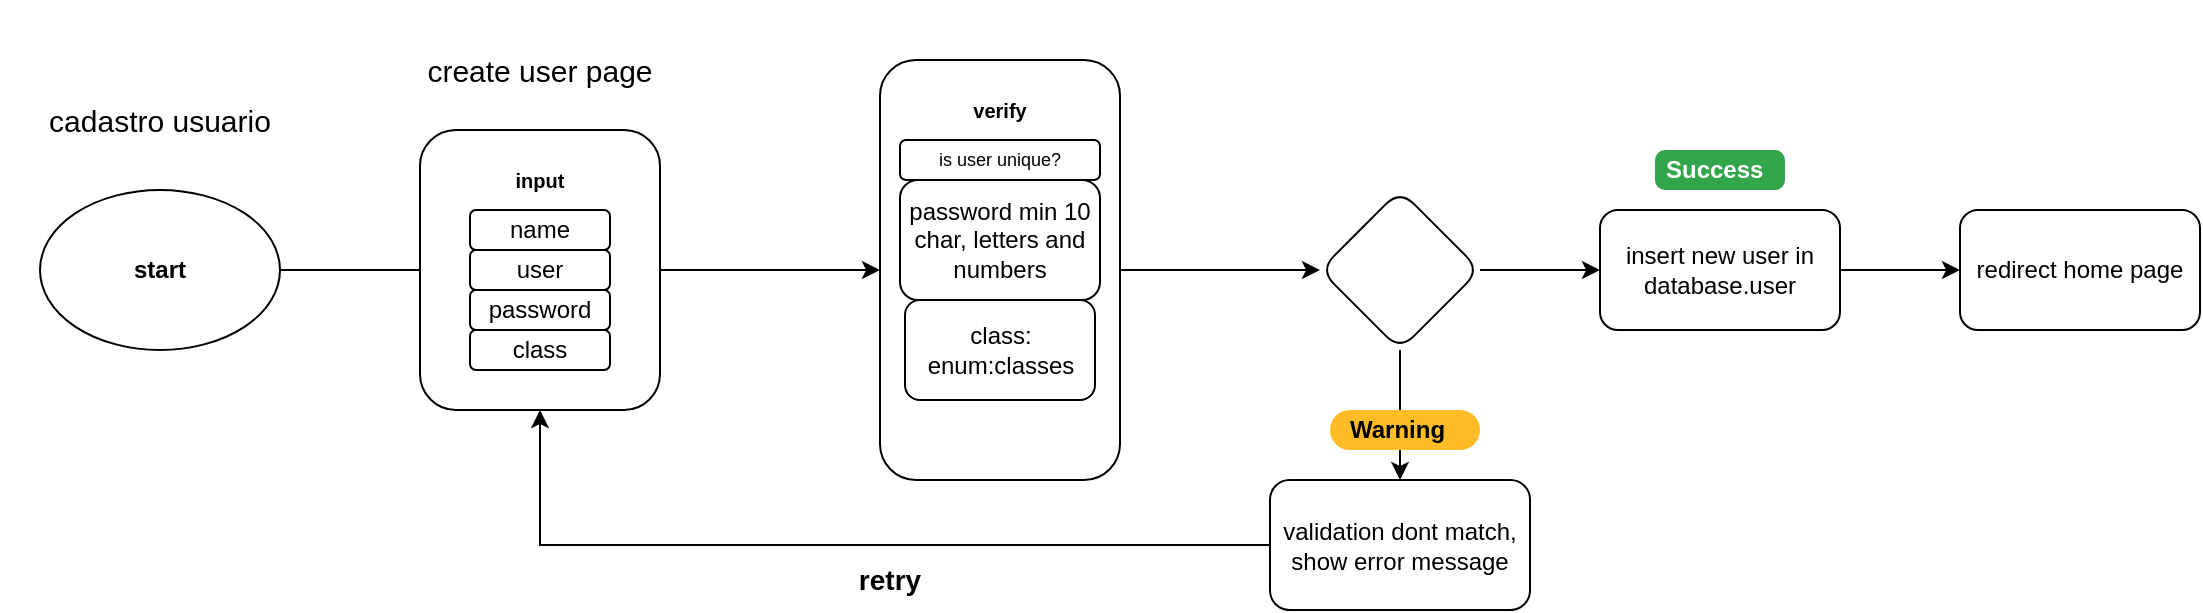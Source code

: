 <mxfile version="24.8.3">
  <diagram name="Página-1" id="POzB9wZ25K7DmBgVlYvR">
    <mxGraphModel dx="983" dy="1691" grid="1" gridSize="10" guides="1" tooltips="1" connect="1" arrows="1" fold="1" page="1" pageScale="1" pageWidth="827" pageHeight="1169" math="0" shadow="0">
      <root>
        <mxCell id="0" />
        <mxCell id="1" parent="0" />
        <mxCell id="OjHU_7YqH5emqKQTOrnb-29" value="" style="edgeStyle=orthogonalEdgeStyle;rounded=0;orthogonalLoop=1;jettySize=auto;html=1;" parent="1" source="OjHU_7YqH5emqKQTOrnb-13" target="OjHU_7YqH5emqKQTOrnb-25" edge="1">
          <mxGeometry relative="1" as="geometry">
            <Array as="points">
              <mxPoint x="300" y="100" />
            </Array>
          </mxGeometry>
        </mxCell>
        <mxCell id="OjHU_7YqH5emqKQTOrnb-13" value="start" style="ellipse;whiteSpace=wrap;html=1;fontStyle=1" parent="1" vertex="1">
          <mxGeometry x="50" y="60" width="120" height="80" as="geometry" />
        </mxCell>
        <mxCell id="VtwWE4EHs3jnErMEF1sp-9" value="" style="edgeStyle=orthogonalEdgeStyle;rounded=0;orthogonalLoop=1;jettySize=auto;html=1;" edge="1" parent="1" source="OjHU_7YqH5emqKQTOrnb-15" target="VtwWE4EHs3jnErMEF1sp-3">
          <mxGeometry relative="1" as="geometry" />
        </mxCell>
        <mxCell id="OjHU_7YqH5emqKQTOrnb-15" value="" style="rounded=1;whiteSpace=wrap;html=1;" parent="1" vertex="1">
          <mxGeometry x="240" y="30" width="120" height="140" as="geometry" />
        </mxCell>
        <mxCell id="OjHU_7YqH5emqKQTOrnb-16" value="cadastro usuario" style="text;html=1;align=center;verticalAlign=middle;whiteSpace=wrap;rounded=0;strokeWidth=15;strokeColor=none;fontSize=15;" parent="1" vertex="1">
          <mxGeometry x="30" y="-10" width="160" height="70" as="geometry" />
        </mxCell>
        <mxCell id="OjHU_7YqH5emqKQTOrnb-17" value="name" style="rounded=1;whiteSpace=wrap;html=1;" parent="1" vertex="1">
          <mxGeometry x="265" y="70" width="70" height="20" as="geometry" />
        </mxCell>
        <mxCell id="OjHU_7YqH5emqKQTOrnb-18" value="user" style="rounded=1;whiteSpace=wrap;html=1;" parent="1" vertex="1">
          <mxGeometry x="265" y="90" width="70" height="20" as="geometry" />
        </mxCell>
        <mxCell id="OjHU_7YqH5emqKQTOrnb-19" value="password" style="rounded=1;whiteSpace=wrap;html=1;" parent="1" vertex="1">
          <mxGeometry x="265" y="110" width="70" height="20" as="geometry" />
        </mxCell>
        <mxCell id="OjHU_7YqH5emqKQTOrnb-24" value="class" style="rounded=1;whiteSpace=wrap;html=1;" parent="1" vertex="1">
          <mxGeometry x="265" y="130" width="70" height="20" as="geometry" />
        </mxCell>
        <mxCell id="OjHU_7YqH5emqKQTOrnb-25" value="&lt;font style=&quot;font-size: 10px;&quot;&gt;input&lt;/font&gt;" style="text;html=1;align=center;verticalAlign=middle;whiteSpace=wrap;rounded=0;fontStyle=1" parent="1" vertex="1">
          <mxGeometry x="270" y="40" width="60" height="30" as="geometry" />
        </mxCell>
        <mxCell id="VtwWE4EHs3jnErMEF1sp-15" value="" style="edgeStyle=orthogonalEdgeStyle;rounded=0;orthogonalLoop=1;jettySize=auto;html=1;" edge="1" parent="1" source="VtwWE4EHs3jnErMEF1sp-3" target="VtwWE4EHs3jnErMEF1sp-14">
          <mxGeometry relative="1" as="geometry" />
        </mxCell>
        <mxCell id="VtwWE4EHs3jnErMEF1sp-3" value="" style="rounded=1;whiteSpace=wrap;html=1;" vertex="1" parent="1">
          <mxGeometry x="470" y="-5" width="120" height="210" as="geometry" />
        </mxCell>
        <mxCell id="VtwWE4EHs3jnErMEF1sp-5" value="is user unique?" style="rounded=1;whiteSpace=wrap;html=1;fontSize=9;" vertex="1" parent="1">
          <mxGeometry x="480" y="35" width="100" height="20" as="geometry" />
        </mxCell>
        <mxCell id="VtwWE4EHs3jnErMEF1sp-6" value="password min 10 char, letters and numbers" style="rounded=1;whiteSpace=wrap;html=1;" vertex="1" parent="1">
          <mxGeometry x="480" y="55" width="100" height="60" as="geometry" />
        </mxCell>
        <mxCell id="VtwWE4EHs3jnErMEF1sp-8" value="&lt;font style=&quot;font-size: 10px;&quot;&gt;verify&lt;/font&gt;" style="text;html=1;align=center;verticalAlign=middle;whiteSpace=wrap;rounded=0;fontStyle=1" vertex="1" parent="1">
          <mxGeometry x="500" y="5" width="60" height="30" as="geometry" />
        </mxCell>
        <mxCell id="VtwWE4EHs3jnErMEF1sp-13" value="class: enum:classes" style="rounded=1;whiteSpace=wrap;html=1;" vertex="1" parent="1">
          <mxGeometry x="482.5" y="115" width="95" height="50" as="geometry" />
        </mxCell>
        <mxCell id="VtwWE4EHs3jnErMEF1sp-17" value="" style="edgeStyle=orthogonalEdgeStyle;rounded=0;orthogonalLoop=1;jettySize=auto;html=1;" edge="1" parent="1" source="VtwWE4EHs3jnErMEF1sp-14" target="VtwWE4EHs3jnErMEF1sp-16">
          <mxGeometry relative="1" as="geometry" />
        </mxCell>
        <mxCell id="VtwWE4EHs3jnErMEF1sp-20" value="" style="edgeStyle=orthogonalEdgeStyle;rounded=0;orthogonalLoop=1;jettySize=auto;html=1;" edge="1" parent="1" source="VtwWE4EHs3jnErMEF1sp-14" target="VtwWE4EHs3jnErMEF1sp-19">
          <mxGeometry relative="1" as="geometry" />
        </mxCell>
        <mxCell id="VtwWE4EHs3jnErMEF1sp-14" value="" style="rhombus;whiteSpace=wrap;html=1;rounded=1;" vertex="1" parent="1">
          <mxGeometry x="690" y="60" width="80" height="80" as="geometry" />
        </mxCell>
        <mxCell id="VtwWE4EHs3jnErMEF1sp-23" value="" style="edgeStyle=orthogonalEdgeStyle;rounded=0;orthogonalLoop=1;jettySize=auto;html=1;" edge="1" parent="1" source="VtwWE4EHs3jnErMEF1sp-16" target="VtwWE4EHs3jnErMEF1sp-22">
          <mxGeometry relative="1" as="geometry" />
        </mxCell>
        <mxCell id="VtwWE4EHs3jnErMEF1sp-16" value="insert new user in database.user" style="whiteSpace=wrap;html=1;rounded=1;" vertex="1" parent="1">
          <mxGeometry x="830" y="70" width="120" height="60" as="geometry" />
        </mxCell>
        <mxCell id="VtwWE4EHs3jnErMEF1sp-18" value="Success" style="html=1;shadow=0;dashed=0;shape=mxgraph.bootstrap.rrect;rSize=5;strokeColor=none;strokeWidth=1;fillColor=#33A64C;fontColor=#FFFFFF;whiteSpace=wrap;align=left;verticalAlign=middle;spacingLeft=0;fontStyle=1;fontSize=12;spacing=5;" vertex="1" parent="1">
          <mxGeometry x="857.5" y="40" width="65" height="20" as="geometry" />
        </mxCell>
        <mxCell id="VtwWE4EHs3jnErMEF1sp-24" style="edgeStyle=orthogonalEdgeStyle;rounded=0;orthogonalLoop=1;jettySize=auto;html=1;entryX=0.5;entryY=1;entryDx=0;entryDy=0;" edge="1" parent="1" source="VtwWE4EHs3jnErMEF1sp-19" target="OjHU_7YqH5emqKQTOrnb-15">
          <mxGeometry relative="1" as="geometry" />
        </mxCell>
        <mxCell id="VtwWE4EHs3jnErMEF1sp-19" value="validation dont match, show error message" style="whiteSpace=wrap;html=1;rounded=1;" vertex="1" parent="1">
          <mxGeometry x="665" y="205" width="130" height="65" as="geometry" />
        </mxCell>
        <mxCell id="VtwWE4EHs3jnErMEF1sp-21" value="Warning" style="rounded=1;whiteSpace=wrap;html=1;arcSize=50;strokeColor=none;strokeWidth=1;fillColor=#FFBC26;fontColor=#000000;whiteSpace=wrap;align=left;verticalAlign=middle;spacingLeft=0;fontStyle=1;fontSize=12;spacing=10;" vertex="1" parent="1">
          <mxGeometry x="695" y="170" width="75" height="20" as="geometry" />
        </mxCell>
        <mxCell id="VtwWE4EHs3jnErMEF1sp-22" value="redirect home page" style="whiteSpace=wrap;html=1;rounded=1;" vertex="1" parent="1">
          <mxGeometry x="1010" y="70" width="120" height="60" as="geometry" />
        </mxCell>
        <mxCell id="VtwWE4EHs3jnErMEF1sp-25" value="retry" style="text;html=1;align=center;verticalAlign=middle;whiteSpace=wrap;rounded=0;fontSize=14;fontStyle=1" vertex="1" parent="1">
          <mxGeometry x="440" y="240" width="70" height="30" as="geometry" />
        </mxCell>
        <mxCell id="VtwWE4EHs3jnErMEF1sp-26" value="create user page" style="text;html=1;align=center;verticalAlign=middle;whiteSpace=wrap;rounded=0;strokeWidth=15;strokeColor=none;fontSize=15;" vertex="1" parent="1">
          <mxGeometry x="220" y="-35" width="160" height="70" as="geometry" />
        </mxCell>
      </root>
    </mxGraphModel>
  </diagram>
</mxfile>
